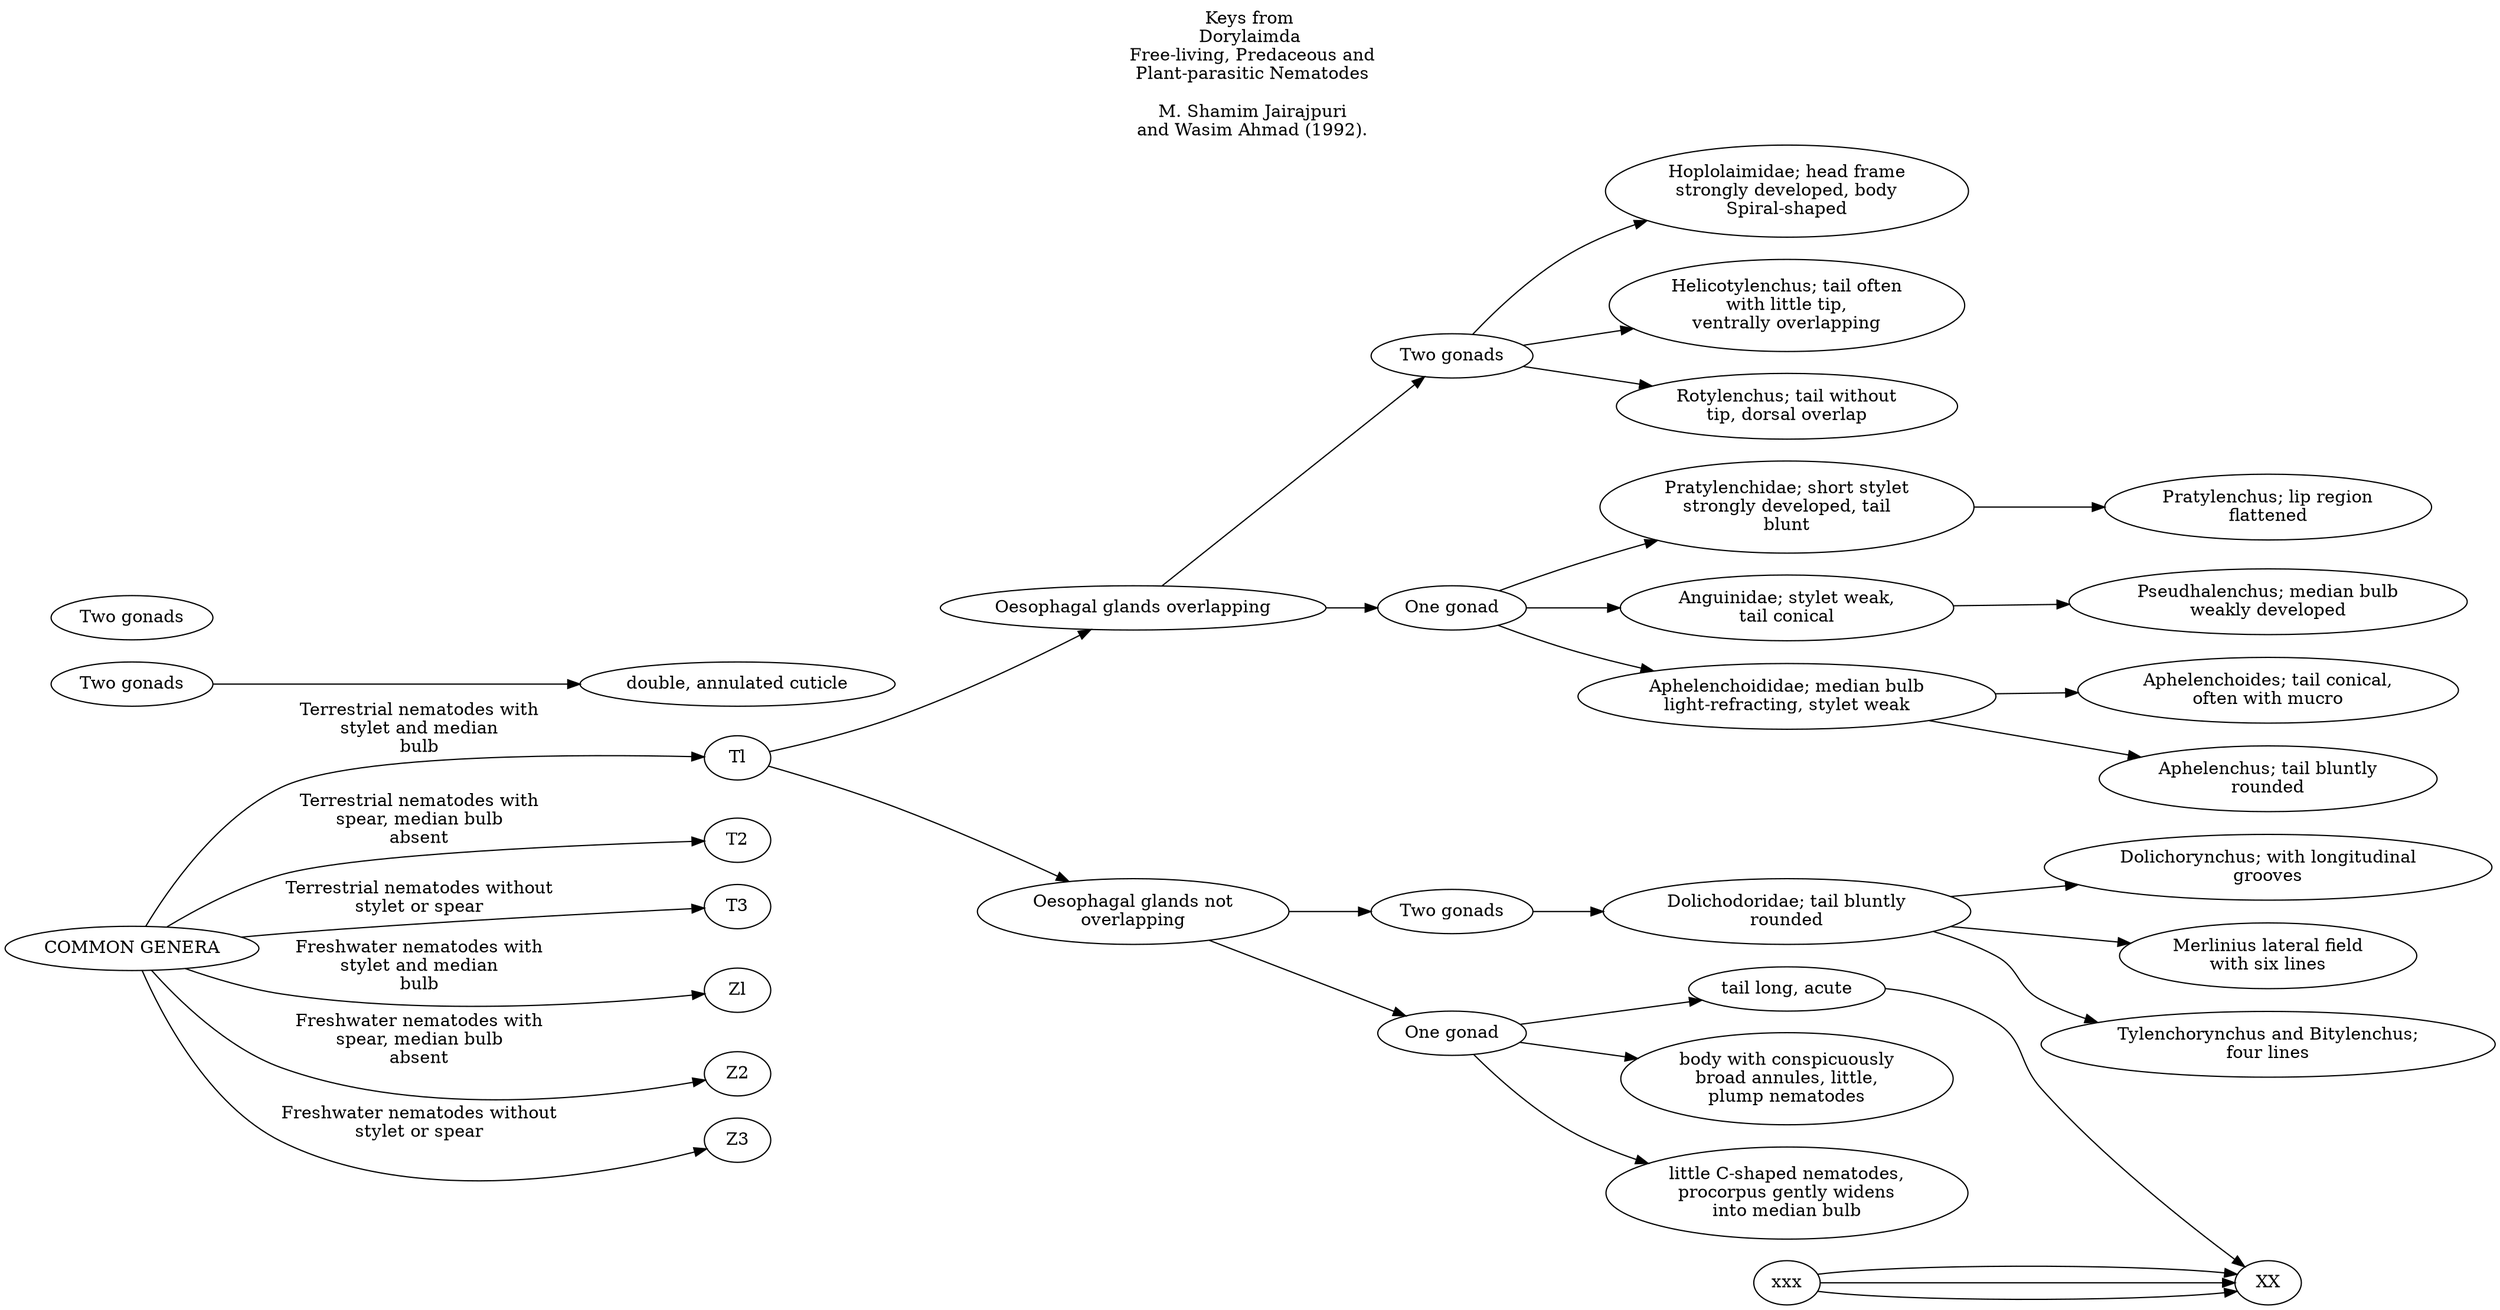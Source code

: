 // FOO
digraph GraphTitle {
	graph [rankdir=LR]
	labelloc=t
	label="Keys from
Dorylaimda
 Free-living, Predaceous and
 Plant-parasitic Nematodes

 M. Shamim Jairajpuri
 and Wasim Ahmad (1992)."
	"COMMON GENERA" -> Tl [label="Terrestrial nematodes with
stylet and median
bulb
"]
	"COMMON GENERA" -> T2 [label="Terrestrial nematodes with
spear, median bulb
absent
"]
	"COMMON GENERA" -> T3 [label="Terrestrial nematodes without
stylet or spear
"]
	"COMMON GENERA" -> Zl [label="Freshwater nematodes with
stylet and median
bulb
"]
	"COMMON GENERA" -> Z2 [label="Freshwater nematodes with
spear, median bulb
absent
"]
	"COMMON GENERA" -> Z3 [label="Freshwater nematodes without
stylet or spear
"]
	Tl
 -> "Oesophagal glands overlapping
" [label=""]
	"Oesophagal glands overlapping
" -> "Two gonads
" [label=""]
	"Two gonads
" -> "Hoplolaimidae; head frame
strongly developed, body
Spiral-shaped
" [label=""]
	"Two gonads
" -> "Helicotylenchus; tail often
with little tip,
ventrally overlapping
" [label=""]
	"Two gonads
" -> "Rotylenchus; tail without
tip, dorsal overlap
" [label=""]
	"One gonad1
" [label="One gonad
"]
	"Oesophagal glands overlapping
" -> "One gonad1
" [label=""]
	"One gonad1
" -> "Pratylenchidae; short stylet
strongly developed, tail
blunt
" [label=""]
	"Pratylenchidae; short stylet
strongly developed, tail
blunt
" -> "Pratylenchus; lip region
flattened
" [label=""]
	"One gonad1
" -> "Anguinidae; stylet weak,
tail conical
" [label=""]
	"Anguinidae; stylet weak,
tail conical
" -> "Pseudhalenchus; median bulb
weakly developed
" [label=""]
	"One gonad1
" -> "Aphelenchoididae; median bulb
light-refracting, stylet weak
" [label=""]
	"Aphelenchoididae; median bulb
light-refracting, stylet weak
" -> "Aphelenchoides; tail conical,
often with mucro
" [label=""]
	"Aphelenchoididae; median bulb
light-refracting, stylet weak
" -> "Aphelenchus; tail bluntly
rounded
" [label=""]
	Tl
 -> "Oesophagal glands not
overlapping
" [label=""]
	"Two gonads1
" [label="Two gonads
"]
	"Oesophagal glands not
overlapping
" -> "Two gonads1
" [label=""]
	"Two gonads1
" -> "Dolichodoridae; tail bluntly
rounded
" [label=""]
	"Dolichodoridae; tail bluntly
rounded
" -> "Dolichorynchus; with longitudinal
grooves
" [label=""]
	"Dolichodoridae; tail bluntly
rounded
" -> "Merlinius lateral field
with six lines
" [label=""]
	"Dolichodoridae; tail bluntly
rounded
" -> "Tylenchorynchus and Bitylenchus;
four lines
" [label=""]
	"Oesophagal glands not
overlapping
" -> "One gonad
" [label=""]
	"One gonad
" -> "tail long, acute
" [label=""]
	"tail long, acute
" -> XX
 [label=""]
	xxx
 -> XX
 [label=""]
	xxx
 -> XX
 [label=""]
	xxx
 -> XX
 [label=""]
	"One gonad
" -> "body with conspicuously
broad annules, little,
plump nematodes
" [label=""]
	"One gonad2
" [label="Two gonads
"]
	"Two gonads2
" [label="Two gonads
"]
	"One gonad2
" -> "double, annulated cuticle
" [label=""]
	"One gonad
" -> "little C-shaped nematodes,
procorpus gently widens
into median bulb
" [label=""]
}
